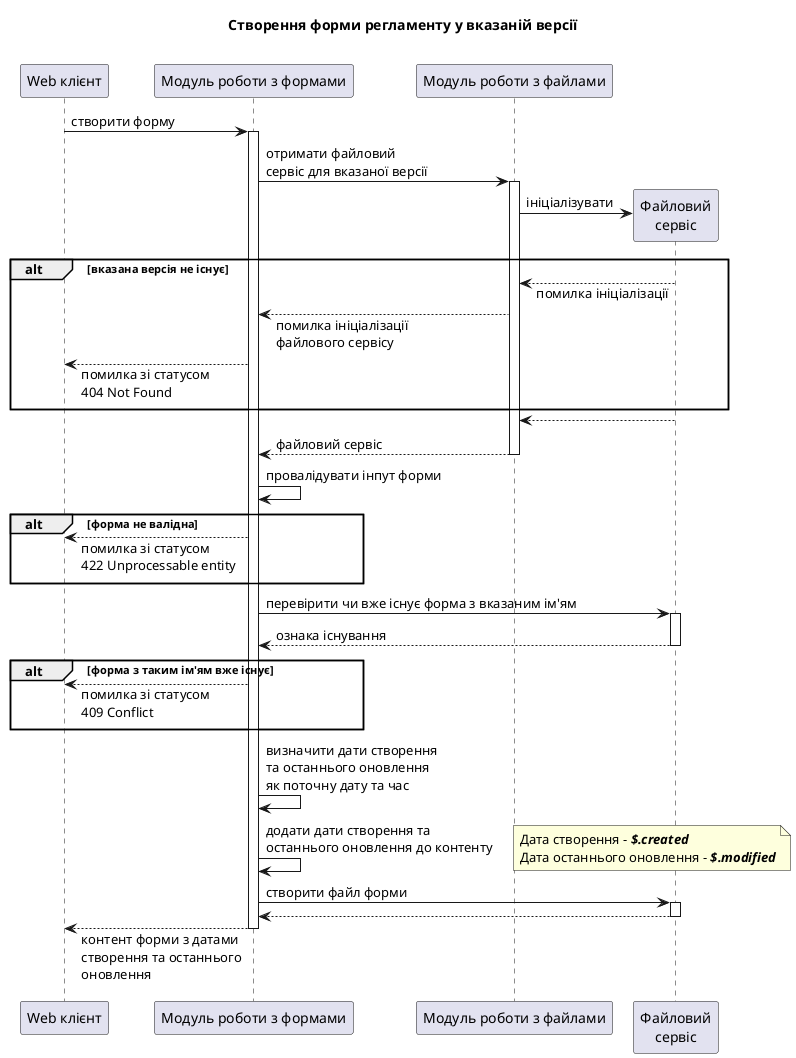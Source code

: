 @startuml
participant "Web клієнт" as client order 1
participant "Модуль роботи з формами" as formModule order 2
participant "Модуль роботи з файлами" as fileModule order 3
participant "Файловий\nсервіс" as fileService order 4

skinparam responseMessageBelowArrow true

title Створення форми регламенту у вказаній версії

client -> formModule: створити форму
activate formModule

  formModule -> fileModule: отримати файловий\nсервіс для вказаної версії
  activate fileModule
    create fileService
    fileModule -> fileService: ініціалізувати
    alt вказана версія не існує
      fileModule <-- fileService: помилка ініціалізації
      formModule <-- fileModule: помилка ініціалізації\nфайлового сервісу
      client <-- formModule: помилка зі статусом\n404 Not Found
    end
    fileModule <-- fileService
    return файловий сервіс
  deactivate fileModule

  formModule -> formModule: провалідувати інпут форми
  alt форма не валідна
  client <-- formModule: помилка зі статусом\n422 Unprocessable entity
  end


  formModule -> fileService: перевірити чи вже існує форма з вказаним ім'ям
  activate fileService
    return ознака існування
  deactivate fileService
  alt форма з таким ім'ям вже існує
  client <-- formModule: помилка зі статусом\n409 Conflict
  end

  formModule -> formModule: визначити дати створення\nта останнього оновлення\nяк поточну дату та час

  formModule -> formModule: додати дати створення та\nостаннього оновлення до контенту
  note right
    Дата створення - **//$.created//**
    Дата останнього оновлення - **//$.modified//**
  end note

  formModule -> fileService: створити файл форми
  activate fileService
  return
  deactivate fileService

  client <-- formModule: контент форми з датами\nстворення та останнього\nоновлення

deactivate formModule
@enduml